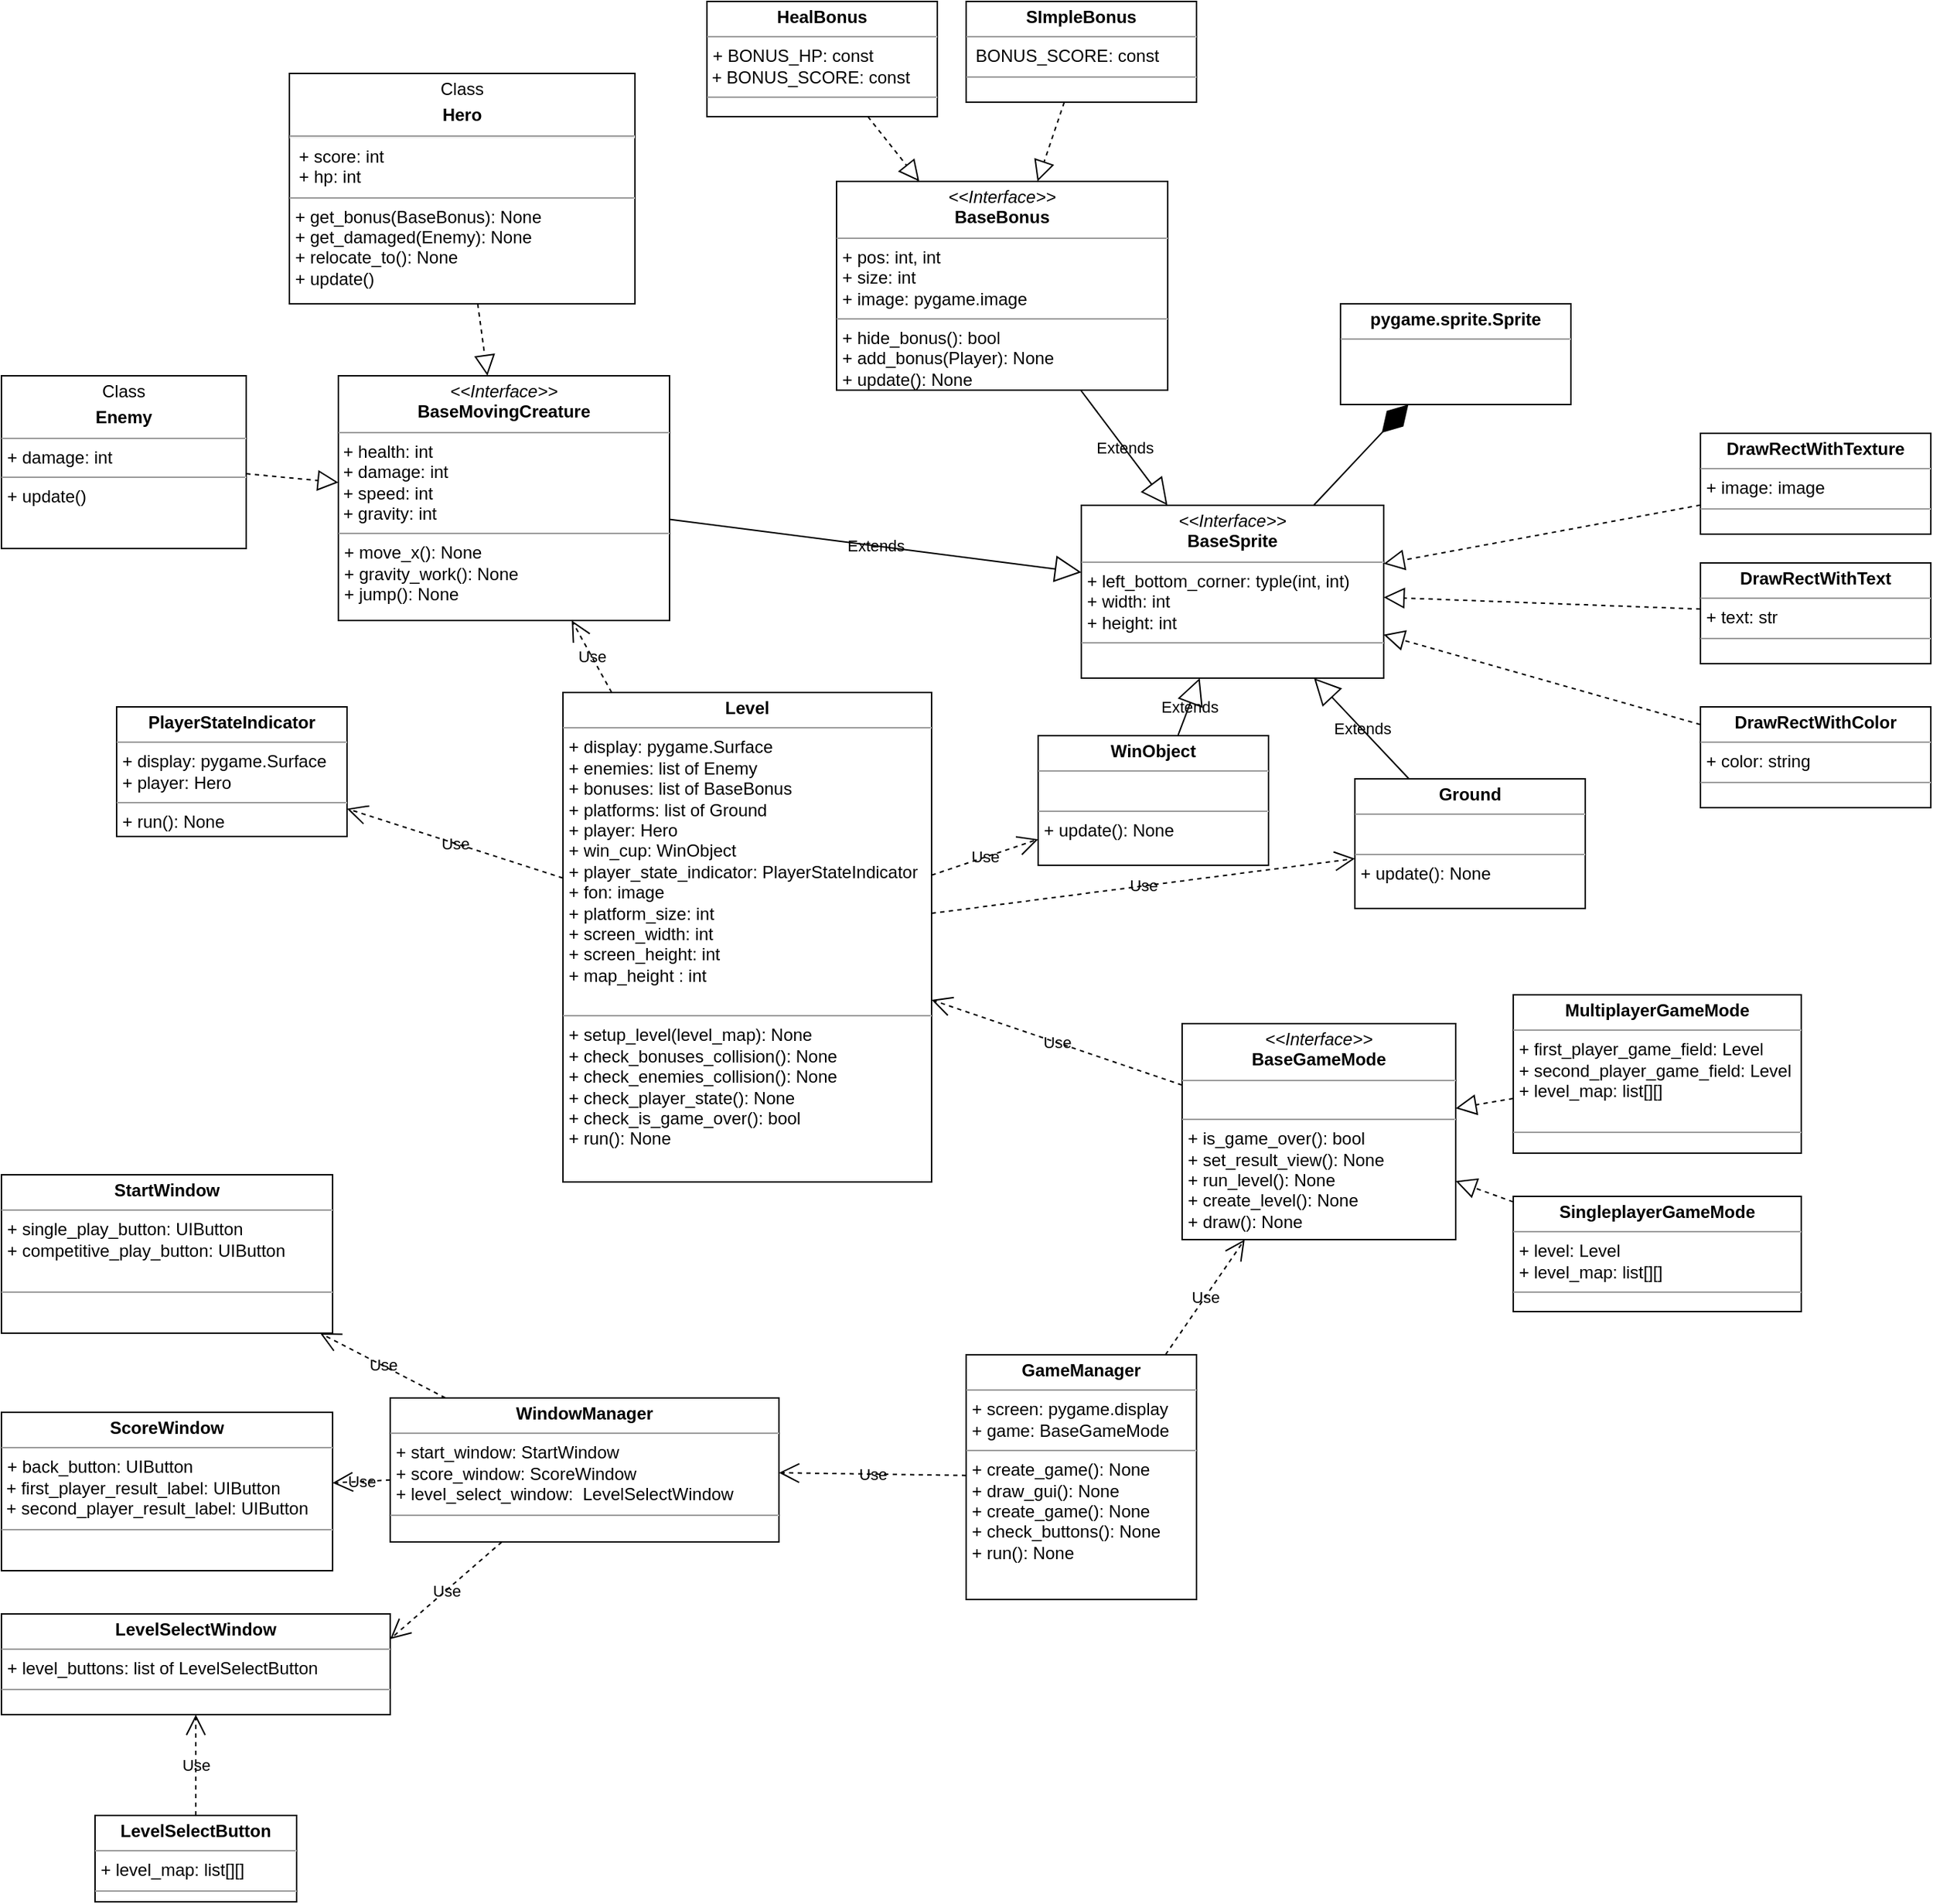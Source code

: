 <mxfile version="20.3.0" type="device"><diagram id="BEcg4Dqych37vIoVjXzP" name="Страница 1"><mxGraphModel dx="1422" dy="865" grid="1" gridSize="10" guides="1" tooltips="1" connect="1" arrows="0" fold="1" page="1" pageScale="1" pageWidth="2339" pageHeight="3300" background="none" math="0" shadow="0"><root><mxCell id="0"/><mxCell id="1" parent="0"/><mxCell id="wYnGXCrtwpQvCaBuDshT-74" value="&lt;p style=&quot;margin:0px;margin-top:4px;text-align:center;&quot;&gt;Class&lt;br&gt;&lt;/p&gt;&lt;p style=&quot;margin:0px;margin-top:4px;text-align:center;&quot;&gt;&lt;b&gt;Hero&lt;/b&gt;&lt;/p&gt;&lt;hr&gt;&amp;nbsp; + score: int&lt;br&gt;&amp;nbsp; + hp: int&lt;br&gt;&lt;hr size=&quot;1&quot;&gt;&lt;p style=&quot;margin:0px;margin-left:4px;&quot;&gt;+ get_bonus(BaseBonus): None&lt;/p&gt;&lt;p style=&quot;margin:0px;margin-left:4px;&quot;&gt;+ get_damaged(Enemy): None&lt;/p&gt;&lt;p style=&quot;margin:0px;margin-left:4px;&quot;&gt;+ relocate_to(): None&lt;/p&gt;&lt;p style=&quot;margin:0px;margin-left:4px;&quot;&gt;+ update()&lt;br&gt;&lt;/p&gt;&lt;p style=&quot;margin:0px;margin-left:4px;&quot;&gt;&lt;br&gt;&lt;/p&gt;" style="verticalAlign=top;align=left;overflow=fill;fontSize=12;fontFamily=Helvetica;html=1;rounded=0;glass=0;sketch=0;shadow=0;labelBackgroundColor=none;fontColor=default;labelBorderColor=none;" parent="1" vertex="1"><mxGeometry x="220" y="190" width="240" height="160" as="geometry"/></mxCell><mxCell id="Lun_87bEUj3zI_l9xQOC-11" value="&lt;p style=&quot;margin:0px;margin-top:4px;text-align:center;&quot;&gt;&lt;i&gt;&amp;lt;&amp;lt;Interface&amp;gt;&amp;gt;&lt;/i&gt;&lt;br&gt;&lt;b&gt;BaseBonus&lt;/b&gt;&lt;/p&gt;&lt;hr size=&quot;1&quot;&gt;&lt;p style=&quot;margin:0px;margin-left:4px;&quot;&gt;&lt;span style=&quot;&quot;&gt;+ pos: int, int&lt;/span&gt;&lt;br&gt;&lt;/p&gt;&lt;p style=&quot;margin:0px;margin-left:4px;&quot;&gt;+ size: int&lt;br&gt;&lt;/p&gt;&lt;p style=&quot;margin:0px;margin-left:4px;&quot;&gt;+ image: pygame.image&lt;/p&gt;&lt;hr size=&quot;1&quot;&gt;&lt;p style=&quot;margin:0px;margin-left:4px;&quot;&gt;+ hide_bonus(): bool&lt;/p&gt;&lt;p style=&quot;margin:0px;margin-left:4px;&quot;&gt;+ add_bonus(Player): None&lt;/p&gt;&lt;p style=&quot;margin:0px;margin-left:4px;&quot;&gt;+ update(): None&lt;/p&gt;&lt;p style=&quot;margin:0px;margin-left:4px;&quot;&gt;&lt;br&gt;&lt;/p&gt;&lt;p style=&quot;margin:0px;margin-left:4px;&quot;&gt;&lt;br&gt;&lt;/p&gt;" style="verticalAlign=top;align=left;overflow=fill;fontSize=12;fontFamily=Helvetica;html=1;labelBackgroundColor=none;fontColor=default;labelBorderColor=none;" parent="1" vertex="1"><mxGeometry x="600" y="265" width="230" height="145" as="geometry"/></mxCell><mxCell id="Lun_87bEUj3zI_l9xQOC-12" value="&lt;p style=&quot;margin:0px;margin-top:4px;text-align:center;&quot;&gt;&lt;b&gt;HealBonus&lt;/b&gt;&lt;/p&gt;&lt;hr size=&quot;1&quot;&gt;&lt;p style=&quot;margin:0px;margin-left:4px;&quot;&gt;+ BONUS_HP: const&lt;/p&gt;&lt;p style=&quot;margin:0px;margin-left:4px;&quot;&gt;&lt;/p&gt;&amp;nbsp;+ BONUS_SCORE: const&lt;hr size=&quot;1&quot;&gt;&lt;p style=&quot;margin:0px;margin-left:4px;&quot;&gt;&lt;br&gt;&lt;/p&gt;" style="verticalAlign=top;align=left;overflow=fill;fontSize=12;fontFamily=Helvetica;html=1;labelBackgroundColor=none;fontColor=default;labelBorderColor=none;" parent="1" vertex="1"><mxGeometry x="510" y="140" width="160" height="80" as="geometry"/></mxCell><mxCell id="Lun_87bEUj3zI_l9xQOC-14" value="&lt;p style=&quot;margin:0px;margin-top:4px;text-align:center;&quot;&gt;&lt;b&gt;SImpleBonus&lt;/b&gt;&lt;/p&gt;&lt;hr size=&quot;1&quot;&gt;&lt;p style=&quot;margin:0px;margin-left:4px;&quot;&gt;&lt;/p&gt;&amp;nbsp; BONUS_SCORE&lt;span style=&quot;&quot;&gt;: const&lt;/span&gt;&lt;br&gt;&lt;hr size=&quot;1&quot;&gt;&lt;p style=&quot;margin:0px;margin-left:4px;&quot;&gt;&lt;br&gt;&lt;/p&gt;" style="verticalAlign=top;align=left;overflow=fill;fontSize=12;fontFamily=Helvetica;html=1;labelBackgroundColor=none;fontColor=default;labelBorderColor=none;" parent="1" vertex="1"><mxGeometry x="690" y="140" width="160" height="70" as="geometry"/></mxCell><mxCell id="Lun_87bEUj3zI_l9xQOC-21" value="" style="endArrow=block;dashed=1;endFill=0;endSize=12;html=1;rounded=0;fontFamily=Helvetica;labelBackgroundColor=none;fontColor=default;labelBorderColor=none;" parent="1" source="Lun_87bEUj3zI_l9xQOC-12" target="Lun_87bEUj3zI_l9xQOC-11" edge="1"><mxGeometry width="160" relative="1" as="geometry"><mxPoint x="530" y="430" as="sourcePoint"/><mxPoint x="690" y="430" as="targetPoint"/></mxGeometry></mxCell><mxCell id="Lun_87bEUj3zI_l9xQOC-22" value="" style="endArrow=block;dashed=1;endFill=0;endSize=12;html=1;rounded=0;fontFamily=Helvetica;labelBackgroundColor=none;fontColor=default;labelBorderColor=none;" parent="1" source="Lun_87bEUj3zI_l9xQOC-14" target="Lun_87bEUj3zI_l9xQOC-11" edge="1"><mxGeometry width="160" relative="1" as="geometry"><mxPoint x="640" y="440" as="sourcePoint"/><mxPoint x="800" y="440" as="targetPoint"/></mxGeometry></mxCell><mxCell id="gNSidLzxC58xSA_cj6A0-5" value="&lt;p style=&quot;margin:0px;margin-top:4px;text-align:center;&quot;&gt;&lt;b&gt;StartWindow&lt;/b&gt;&lt;/p&gt;&lt;hr size=&quot;1&quot;&gt;&lt;p style=&quot;margin:0px;margin-left:4px;&quot;&gt;+&amp;nbsp;&lt;span style=&quot;&quot;&gt;single_play_button&lt;/span&gt;&lt;span style=&quot;&quot;&gt;:&amp;nbsp;&lt;/span&gt;&lt;span style=&quot;&quot;&gt;UIButton&lt;/span&gt;&lt;/p&gt;&lt;p style=&quot;margin:0px;margin-left:4px;&quot;&gt;+ competitive&lt;span style=&quot;&quot;&gt;_play_button&lt;/span&gt;&lt;span style=&quot;&quot;&gt;:&amp;nbsp;&lt;/span&gt;&lt;span style=&quot;&quot;&gt;UIButton&lt;/span&gt;&lt;span style=&quot;&quot;&gt;&lt;br&gt;&lt;/span&gt;&lt;/p&gt;&lt;p style=&quot;margin:0px;margin-left:4px;&quot;&gt;&lt;span style=&quot;&quot;&gt;&lt;br&gt;&lt;/span&gt;&lt;/p&gt;&lt;hr size=&quot;1&quot;&gt;&lt;p style=&quot;margin:0px;margin-left:4px;&quot;&gt;&lt;br&gt;&lt;/p&gt;" style="verticalAlign=top;align=left;overflow=fill;fontSize=12;fontFamily=Helvetica;html=1;labelBackgroundColor=none;fontColor=default;labelBorderColor=none;" parent="1" vertex="1"><mxGeometry x="20" y="955" width="230" height="110" as="geometry"/></mxCell><mxCell id="gNSidLzxC58xSA_cj6A0-7" value="&lt;p style=&quot;margin:0px;margin-top:4px;text-align:center;&quot;&gt;&lt;b&gt;ScoreWindow&lt;/b&gt;&lt;/p&gt;&lt;hr size=&quot;1&quot;&gt;&lt;p style=&quot;margin:0px;margin-left:4px;&quot;&gt;+ back_button:&amp;nbsp;&lt;span style=&quot;&quot;&gt;UIButton&lt;/span&gt;&lt;/p&gt;&amp;nbsp;+&amp;nbsp;&lt;span style=&quot;&quot;&gt;first_player_result_label:&amp;nbsp;&lt;/span&gt;&lt;span style=&quot;&quot;&gt;UIButton&lt;br&gt;&lt;/span&gt;&amp;nbsp;+&amp;nbsp;&lt;span style=&quot;&quot;&gt;second_player_result_label:&amp;nbsp;&lt;/span&gt;&lt;span style=&quot;&quot;&gt;UIButton&lt;/span&gt;&lt;br&gt;&lt;hr size=&quot;1&quot;&gt;&lt;p style=&quot;margin:0px;margin-left:4px;&quot;&gt;&lt;br&gt;&lt;/p&gt;" style="verticalAlign=top;align=left;overflow=fill;fontSize=12;fontFamily=Helvetica;html=1;labelBackgroundColor=none;fontColor=default;labelBorderColor=none;" parent="1" vertex="1"><mxGeometry x="20" y="1120" width="230" height="110" as="geometry"/></mxCell><mxCell id="gNSidLzxC58xSA_cj6A0-9" value="&lt;p style=&quot;margin:0px;margin-top:4px;text-align:center;&quot;&gt;&lt;b&gt;LevelSelectWindow&lt;/b&gt;&lt;/p&gt;&lt;hr size=&quot;1&quot;&gt;&lt;p style=&quot;margin:0px;margin-left:4px;&quot;&gt;+&amp;nbsp;&lt;span style=&quot;&quot;&gt;level_buttons&lt;/span&gt;&lt;span style=&quot;&quot;&gt;: list of&amp;nbsp;&lt;/span&gt;&lt;span style=&quot;&quot;&gt;LevelSelectButton&lt;/span&gt;&lt;/p&gt;&lt;hr size=&quot;1&quot;&gt;&lt;p style=&quot;margin:0px;margin-left:4px;&quot;&gt;&lt;br&gt;&lt;/p&gt;" style="verticalAlign=top;align=left;overflow=fill;fontSize=12;fontFamily=Helvetica;html=1;labelBackgroundColor=none;fontColor=default;labelBorderColor=none;" parent="1" vertex="1"><mxGeometry x="20" y="1260" width="270" height="70" as="geometry"/></mxCell><mxCell id="m50ypcrMpL8Lp5xYev4_-1" value="&lt;p style=&quot;margin:0px;margin-top:4px;text-align:center;&quot;&gt;&lt;i&gt;&amp;lt;&amp;lt;Interface&amp;gt;&amp;gt;&lt;/i&gt;&lt;br&gt;&lt;b&gt;BaseSprite&lt;/b&gt;&lt;/p&gt;&lt;hr size=&quot;1&quot;&gt;&lt;p style=&quot;margin: 0px 0px 0px 4px;&quot;&gt;+ left_bottom_corner: typle(int, int)&lt;/p&gt;&lt;p style=&quot;margin: 0px 0px 0px 4px;&quot;&gt;+ width: int&lt;/p&gt;&lt;p style=&quot;margin: 0px 0px 0px 4px;&quot;&gt;+ height: int&lt;/p&gt;&lt;hr size=&quot;1&quot;&gt;&lt;p style=&quot;margin:0px;margin-left:4px;&quot;&gt;&lt;br&gt;&lt;/p&gt;" style="verticalAlign=top;align=left;overflow=fill;fontSize=12;fontFamily=Helvetica;html=1;labelBackgroundColor=none;fontColor=default;labelBorderColor=none;" parent="1" vertex="1"><mxGeometry x="770" y="490" width="210" height="120" as="geometry"/></mxCell><mxCell id="m50ypcrMpL8Lp5xYev4_-2" value="&lt;p style=&quot;margin:0px;margin-top:4px;text-align:center;&quot;&gt;&lt;span&gt;&lt;b&gt;DrawRectWithTexture&lt;/b&gt;&lt;/span&gt;&lt;/p&gt;&lt;hr size=&quot;1&quot;&gt;&lt;p style=&quot;margin:0px;margin-left:4px;&quot;&gt;+ image: image&lt;/p&gt;&lt;hr size=&quot;1&quot;&gt;&lt;p style=&quot;margin:0px;margin-left:4px;&quot;&gt;&lt;br&gt;&lt;/p&gt;" style="verticalAlign=top;align=left;overflow=fill;fontSize=12;fontFamily=Helvetica;html=1;fontStyle=0;flipH=0;labelBackgroundColor=none;fontColor=default;labelBorderColor=none;" parent="1" vertex="1"><mxGeometry x="1200" y="440" width="160" height="70" as="geometry"/></mxCell><mxCell id="m50ypcrMpL8Lp5xYev4_-4" value="" style="endArrow=block;dashed=1;endFill=0;endSize=12;html=1;rounded=0;fontFamily=Helvetica;labelBackgroundColor=none;fontColor=default;labelBorderColor=none;" parent="1" source="m50ypcrMpL8Lp5xYev4_-2" target="m50ypcrMpL8Lp5xYev4_-1" edge="1"><mxGeometry width="160" relative="1" as="geometry"><mxPoint x="940" y="600" as="sourcePoint"/><mxPoint x="1100" y="600" as="targetPoint"/></mxGeometry></mxCell><mxCell id="m50ypcrMpL8Lp5xYev4_-6" value="&lt;p style=&quot;margin:0px;margin-top:4px;text-align:center;&quot;&gt;&lt;span&gt;&lt;b&gt;DrawRectWithText&lt;/b&gt;&lt;/span&gt;&lt;/p&gt;&lt;hr size=&quot;1&quot;&gt;&lt;p style=&quot;margin:0px;margin-left:4px;&quot;&gt;+ text: str&lt;/p&gt;&lt;hr size=&quot;1&quot;&gt;&lt;p style=&quot;margin:0px;margin-left:4px;&quot;&gt;&lt;br&gt;&lt;/p&gt;" style="verticalAlign=top;align=left;overflow=fill;fontSize=12;fontFamily=Helvetica;html=1;fontStyle=0;flipH=0;labelBackgroundColor=none;fontColor=default;labelBorderColor=none;" parent="1" vertex="1"><mxGeometry x="1200" y="530" width="160" height="70" as="geometry"/></mxCell><mxCell id="m50ypcrMpL8Lp5xYev4_-7" value="" style="endArrow=block;dashed=1;endFill=0;endSize=12;html=1;rounded=0;fontFamily=Helvetica;labelBackgroundColor=none;fontColor=default;labelBorderColor=none;" parent="1" source="m50ypcrMpL8Lp5xYev4_-6" target="m50ypcrMpL8Lp5xYev4_-1" edge="1"><mxGeometry width="160" relative="1" as="geometry"><mxPoint x="1060" y="680" as="sourcePoint"/><mxPoint x="1220" y="680" as="targetPoint"/></mxGeometry></mxCell><mxCell id="-JEqc9fwagNWl49QVHnR-5" value="&lt;p style=&quot;margin:0px;margin-top:4px;text-align:center;&quot;&gt;Class&lt;/p&gt;&lt;p style=&quot;margin:0px;margin-top:4px;text-align:center;&quot;&gt;&lt;b&gt;Enemy&lt;/b&gt;&lt;/p&gt;&lt;hr size=&quot;1&quot;&gt;&lt;p style=&quot;margin:0px;margin-left:4px;&quot;&gt;+ damage: int&lt;/p&gt;&lt;hr size=&quot;1&quot;&gt;&lt;p style=&quot;margin: 0px 0px 0px 4px;&quot;&gt;+ update()&lt;/p&gt;" style="verticalAlign=top;align=left;overflow=fill;fontSize=12;fontFamily=Helvetica;html=1;labelBackgroundColor=none;fontColor=default;labelBorderColor=none;" parent="1" vertex="1"><mxGeometry x="20" y="400" width="170" height="120" as="geometry"/></mxCell><mxCell id="-JEqc9fwagNWl49QVHnR-7" value="&lt;p style=&quot;margin:0px;margin-top:4px;text-align:center;&quot;&gt;&lt;i&gt;&amp;lt;&amp;lt;Interface&amp;gt;&amp;gt;&lt;/i&gt;&lt;br&gt;&lt;b&gt;BaseMovingCreature&lt;/b&gt;&lt;/p&gt;&lt;hr size=&quot;1&quot;&gt;&lt;p style=&quot;margin:0px;margin-left:4px;&quot;&gt;&lt;/p&gt;&amp;nbsp;+ health: int&lt;br&gt;&amp;nbsp;+ damage: int&lt;br&gt;&amp;nbsp;+ speed: int&lt;br&gt;&amp;nbsp;+ gravity: int&lt;br&gt;&lt;hr size=&quot;1&quot;&gt;&lt;p style=&quot;margin: 0px 0px 0px 4px;&quot;&gt;+ move_x(): None&lt;br&gt;+ gravity_work(): None&lt;/p&gt;&lt;p style=&quot;margin: 0px 0px 0px 4px;&quot;&gt;+ jump(): None&lt;/p&gt;" style="verticalAlign=top;align=left;overflow=fill;fontSize=12;fontFamily=Helvetica;html=1;labelBackgroundColor=none;fontColor=default;labelBorderColor=none;" parent="1" vertex="1"><mxGeometry x="254" y="400" width="230" height="170" as="geometry"/></mxCell><mxCell id="-JEqc9fwagNWl49QVHnR-8" value="" style="endArrow=block;dashed=1;endFill=0;endSize=12;html=1;rounded=0;fontFamily=Helvetica;labelBackgroundColor=none;fontColor=default;labelBorderColor=none;" parent="1" source="wYnGXCrtwpQvCaBuDshT-74" target="-JEqc9fwagNWl49QVHnR-7" edge="1"><mxGeometry width="160" relative="1" as="geometry"><mxPoint x="500" y="680" as="sourcePoint"/><mxPoint x="660" y="680" as="targetPoint"/></mxGeometry></mxCell><mxCell id="-JEqc9fwagNWl49QVHnR-9" value="" style="endArrow=block;dashed=1;endFill=0;endSize=12;html=1;rounded=0;fontFamily=Helvetica;labelBackgroundColor=none;fontColor=default;labelBorderColor=none;" parent="1" source="-JEqc9fwagNWl49QVHnR-5" target="-JEqc9fwagNWl49QVHnR-7" edge="1"><mxGeometry width="160" relative="1" as="geometry"><mxPoint x="500" y="680" as="sourcePoint"/><mxPoint x="660" y="680" as="targetPoint"/></mxGeometry></mxCell><mxCell id="-JEqc9fwagNWl49QVHnR-24" value="&lt;p style=&quot;margin:0px;margin-top:4px;text-align:center;&quot;&gt;&lt;b&gt;Level&lt;/b&gt;&lt;/p&gt;&lt;hr size=&quot;1&quot;&gt;&lt;p style=&quot;margin:0px;margin-left:4px;&quot;&gt;+ display:&amp;nbsp;&lt;span style=&quot;&quot;&gt;pygame.Surface&lt;/span&gt;&lt;/p&gt;&lt;p style=&quot;margin:0px;margin-left:4px;&quot;&gt;&lt;span style=&quot;&quot;&gt;+ enemies: list of Enemy&lt;/span&gt;&lt;/p&gt;&lt;p style=&quot;margin:0px;margin-left:4px;&quot;&gt;&lt;span style=&quot;&quot;&gt;+ bonuses: list of BaseBonus&lt;/span&gt;&lt;/p&gt;&lt;p style=&quot;margin:0px;margin-left:4px;&quot;&gt;+ platforms: list of Ground&lt;/p&gt;&lt;p style=&quot;margin:0px;margin-left:4px;&quot;&gt;+ player: Hero&lt;/p&gt;&lt;p style=&quot;margin:0px;margin-left:4px;&quot;&gt;+ win_cup: WinObject&lt;/p&gt;&lt;p style=&quot;margin:0px;margin-left:4px;&quot;&gt;+ player_state_indicator: PlayerStateIndicator&lt;/p&gt;&lt;p style=&quot;margin:0px;margin-left:4px;&quot;&gt;+ fon: image&lt;/p&gt;&lt;p style=&quot;margin:0px;margin-left:4px;&quot;&gt;&lt;span style=&quot;&quot;&gt;+&amp;nbsp;&lt;/span&gt;&lt;span style=&quot;&quot;&gt;platform_size: int&lt;/span&gt;&lt;/p&gt;&lt;p style=&quot;margin:0px;margin-left:4px;&quot;&gt;&lt;span style=&quot;&quot;&gt;+ screen_width: int&lt;/span&gt;&lt;/p&gt;&lt;p style=&quot;margin:0px;margin-left:4px;&quot;&gt;&lt;span style=&quot;&quot;&gt;+ screen_height: int&lt;/span&gt;&lt;/p&gt;&lt;p style=&quot;margin:0px;margin-left:4px;&quot;&gt;&lt;span style=&quot;&quot;&gt;+ map_height : int&lt;/span&gt;&lt;/p&gt;&lt;br&gt;&lt;hr size=&quot;1&quot;&gt;&lt;p style=&quot;margin:0px;margin-left:4px;&quot;&gt;+ setup_level(level_map): None&lt;/p&gt;&lt;p style=&quot;margin:0px;margin-left:4px;&quot;&gt;+&amp;nbsp;&lt;span style=&quot;&quot;&gt;check_bonuses_collision(): None&lt;/span&gt;&lt;/p&gt;&lt;p style=&quot;margin:0px;margin-left:4px;&quot;&gt;+&amp;nbsp;&lt;span style=&quot;&quot;&gt;check_enemies_collision(): None&lt;/span&gt;&lt;span style=&quot;&quot;&gt;&lt;br&gt;&lt;/span&gt;&lt;/p&gt;&lt;p style=&quot;margin:0px;margin-left:4px;&quot;&gt;+&amp;nbsp;&lt;span style=&quot;&quot;&gt;check_player_state(): None&lt;/span&gt;&lt;span style=&quot;&quot;&gt;&lt;br&gt;&lt;/span&gt;&lt;/p&gt;&lt;p style=&quot;margin:0px;margin-left:4px;&quot;&gt;+&amp;nbsp;&lt;span style=&quot;&quot;&gt;check_is_game_over(): bool&lt;/span&gt;&lt;span style=&quot;&quot;&gt;&lt;br&gt;&lt;/span&gt;&lt;/p&gt;&lt;p style=&quot;margin:0px;margin-left:4px;&quot;&gt;&lt;span style=&quot;&quot;&gt;+ run(): None&lt;/span&gt;&lt;/p&gt;&lt;p style=&quot;margin:0px;margin-left:4px;&quot;&gt;&lt;span style=&quot;&quot;&gt;&lt;br&gt;&lt;/span&gt;&lt;/p&gt;" style="verticalAlign=top;align=left;overflow=fill;fontSize=12;fontFamily=Helvetica;html=1;labelBackgroundColor=none;fontColor=default;labelBorderColor=none;" parent="1" vertex="1"><mxGeometry x="410" y="620" width="256" height="340" as="geometry"/></mxCell><mxCell id="-JEqc9fwagNWl49QVHnR-25" value="&lt;p style=&quot;margin:0px;margin-top:4px;text-align:center;&quot;&gt;&lt;span style=&quot;text-align: left;&quot;&gt;&lt;b&gt;Ground&lt;/b&gt;&lt;/span&gt;&lt;br&gt;&lt;/p&gt;&lt;hr size=&quot;1&quot;&gt;&lt;p style=&quot;margin:0px;margin-left:4px;&quot;&gt;&lt;br&gt;&lt;/p&gt;&lt;hr size=&quot;1&quot;&gt;&lt;p style=&quot;margin:0px;margin-left:4px;&quot;&gt;+ update(): None&lt;/p&gt;" style="verticalAlign=top;align=left;overflow=fill;fontSize=12;fontFamily=Helvetica;html=1;labelBackgroundColor=none;fontColor=default;labelBorderColor=none;" parent="1" vertex="1"><mxGeometry x="960" y="680" width="160" height="90" as="geometry"/></mxCell><mxCell id="BzJUDT5xK5l-5qBpppXz-1" value="&lt;p style=&quot;margin:0px;margin-top:4px;text-align:center;&quot;&gt;&lt;span&gt;&lt;b&gt;DrawRectWithColor&lt;/b&gt;&lt;/span&gt;&lt;/p&gt;&lt;hr size=&quot;1&quot;&gt;&lt;p style=&quot;margin:0px;margin-left:4px;&quot;&gt;+ color: string&lt;/p&gt;&lt;hr size=&quot;1&quot;&gt;&lt;p style=&quot;margin:0px;margin-left:4px;&quot;&gt;&lt;br&gt;&lt;/p&gt;" style="verticalAlign=top;align=left;overflow=fill;fontSize=12;fontFamily=Helvetica;html=1;fontStyle=0;flipH=0;labelBackgroundColor=none;fontColor=default;labelBorderColor=none;" parent="1" vertex="1"><mxGeometry x="1200" y="630" width="160" height="70" as="geometry"/></mxCell><mxCell id="BzJUDT5xK5l-5qBpppXz-6" value="" style="endArrow=block;dashed=1;endFill=0;endSize=12;html=1;rounded=0;fontFamily=Helvetica;labelBackgroundColor=none;fontColor=default;labelBorderColor=none;" parent="1" source="BzJUDT5xK5l-5qBpppXz-1" target="m50ypcrMpL8Lp5xYev4_-1" edge="1"><mxGeometry width="160" relative="1" as="geometry"><mxPoint x="1090" y="610" as="sourcePoint"/><mxPoint x="1250" y="610" as="targetPoint"/></mxGeometry></mxCell><mxCell id="BzJUDT5xK5l-5qBpppXz-8" value="&lt;p style=&quot;margin:0px;margin-top:4px;text-align:center;&quot;&gt;&lt;b&gt;pygame.sprite.Sprite&lt;/b&gt;&lt;/p&gt;&lt;hr size=&quot;1&quot;&gt;&lt;p style=&quot;margin:0px;margin-left:4px;&quot;&gt;&lt;/p&gt;&lt;p style=&quot;margin:0px;margin-left:4px;&quot;&gt;&lt;br&gt;&lt;/p&gt;" style="verticalAlign=top;align=left;overflow=fill;fontSize=12;fontFamily=Helvetica;html=1;labelBackgroundColor=none;fontColor=default;labelBorderColor=none;" parent="1" vertex="1"><mxGeometry x="950" y="350" width="160" height="70" as="geometry"/></mxCell><mxCell id="BzJUDT5xK5l-5qBpppXz-13" value="Extends" style="endArrow=block;endSize=16;endFill=0;html=1;rounded=0;fontFamily=Helvetica;labelBackgroundColor=none;fontColor=default;labelBorderColor=none;" parent="1" source="-JEqc9fwagNWl49QVHnR-25" target="m50ypcrMpL8Lp5xYev4_-1" edge="1"><mxGeometry width="160" relative="1" as="geometry"><mxPoint x="830" y="680" as="sourcePoint"/><mxPoint x="990" y="680" as="targetPoint"/></mxGeometry></mxCell><mxCell id="BzJUDT5xK5l-5qBpppXz-14" value="&lt;p style=&quot;margin:0px;margin-top:4px;text-align:center;&quot;&gt;&lt;b&gt;WinObject&lt;/b&gt;&lt;/p&gt;&lt;hr size=&quot;1&quot;&gt;&lt;p style=&quot;margin:0px;margin-left:4px;&quot;&gt;&lt;br&gt;&lt;/p&gt;&lt;hr size=&quot;1&quot;&gt;&lt;p style=&quot;margin:0px;margin-left:4px;&quot;&gt;+ update(): None&lt;br&gt;&lt;/p&gt;" style="verticalAlign=top;align=left;overflow=fill;fontSize=12;fontFamily=Helvetica;html=1;labelBackgroundColor=none;fontColor=default;labelBorderColor=none;" parent="1" vertex="1"><mxGeometry x="740" y="650" width="160" height="90" as="geometry"/></mxCell><mxCell id="BzJUDT5xK5l-5qBpppXz-15" value="Extends" style="endArrow=block;endSize=16;endFill=0;html=1;rounded=0;fontFamily=Helvetica;labelBackgroundColor=none;fontColor=default;labelBorderColor=none;" parent="1" source="BzJUDT5xK5l-5qBpppXz-14" target="m50ypcrMpL8Lp5xYev4_-1" edge="1"><mxGeometry width="160" relative="1" as="geometry"><mxPoint x="590" y="700" as="sourcePoint"/><mxPoint x="750" y="700" as="targetPoint"/></mxGeometry></mxCell><mxCell id="BzJUDT5xK5l-5qBpppXz-16" value="Extends" style="endArrow=block;endSize=16;endFill=0;html=1;rounded=0;fontFamily=Helvetica;labelBackgroundColor=none;fontColor=default;labelBorderColor=none;" parent="1" source="-JEqc9fwagNWl49QVHnR-7" target="m50ypcrMpL8Lp5xYev4_-1" edge="1"><mxGeometry width="160" relative="1" as="geometry"><mxPoint x="750" y="610" as="sourcePoint"/><mxPoint x="910" y="610" as="targetPoint"/></mxGeometry></mxCell><mxCell id="BzJUDT5xK5l-5qBpppXz-17" value="Extends" style="endArrow=block;endSize=16;endFill=0;html=1;rounded=0;fontFamily=Helvetica;labelBackgroundColor=none;fontColor=default;labelBorderColor=none;" parent="1" source="Lun_87bEUj3zI_l9xQOC-11" target="m50ypcrMpL8Lp5xYev4_-1" edge="1"><mxGeometry width="160" relative="1" as="geometry"><mxPoint x="750" y="610" as="sourcePoint"/><mxPoint x="910" y="610" as="targetPoint"/></mxGeometry></mxCell><mxCell id="BzJUDT5xK5l-5qBpppXz-19" value="" style="endArrow=diamondThin;endFill=1;endSize=24;html=1;rounded=0;fontFamily=Helvetica;labelBackgroundColor=none;fontColor=default;labelBorderColor=none;" parent="1" source="m50ypcrMpL8Lp5xYev4_-1" target="BzJUDT5xK5l-5qBpppXz-8" edge="1"><mxGeometry width="160" relative="1" as="geometry"><mxPoint x="1100" y="280" as="sourcePoint"/><mxPoint x="1260" y="280" as="targetPoint"/></mxGeometry></mxCell><mxCell id="BzJUDT5xK5l-5qBpppXz-20" value="Use" style="endArrow=open;endSize=12;dashed=1;html=1;rounded=0;fontFamily=Helvetica;fontColor=default;labelBackgroundColor=none;labelBorderColor=none;" parent="1" source="-JEqc9fwagNWl49QVHnR-24" target="-JEqc9fwagNWl49QVHnR-7" edge="1"><mxGeometry width="160" relative="1" as="geometry"><mxPoint x="500" y="730" as="sourcePoint"/><mxPoint x="660" y="730" as="targetPoint"/></mxGeometry></mxCell><mxCell id="BzJUDT5xK5l-5qBpppXz-21" value="Use" style="endArrow=open;endSize=12;dashed=1;html=1;rounded=0;fontFamily=Helvetica;fontColor=default;labelBackgroundColor=none;labelBorderColor=none;" parent="1" source="-JEqc9fwagNWl49QVHnR-24" target="BzJUDT5xK5l-5qBpppXz-14" edge="1"><mxGeometry width="160" relative="1" as="geometry"><mxPoint x="530" y="760" as="sourcePoint"/><mxPoint x="690" y="760" as="targetPoint"/></mxGeometry></mxCell><mxCell id="BzJUDT5xK5l-5qBpppXz-22" value="Use" style="endArrow=open;endSize=12;dashed=1;html=1;rounded=0;fontFamily=Helvetica;fontColor=default;labelBackgroundColor=none;labelBorderColor=none;" parent="1" source="-JEqc9fwagNWl49QVHnR-24" target="-JEqc9fwagNWl49QVHnR-25" edge="1"><mxGeometry width="160" relative="1" as="geometry"><mxPoint x="750" y="780" as="sourcePoint"/><mxPoint x="910" y="780" as="targetPoint"/></mxGeometry></mxCell><mxCell id="BzJUDT5xK5l-5qBpppXz-24" value="&lt;p style=&quot;margin:0px;margin-top:4px;text-align:center;&quot;&gt;&lt;i&gt;&amp;lt;&amp;lt;Interface&amp;gt;&amp;gt;&lt;/i&gt;&lt;br&gt;&lt;b&gt;BaseGameMode&lt;/b&gt;&lt;/p&gt;&lt;hr size=&quot;1&quot;&gt;&lt;p style=&quot;margin:0px;margin-left:4px;&quot;&gt;&lt;br&gt;&lt;/p&gt;&lt;hr size=&quot;1&quot;&gt;&lt;p style=&quot;margin:0px;margin-left:4px;&quot;&gt;+ is_game_over(): bool&lt;/p&gt;&lt;p style=&quot;margin:0px;margin-left:4px;&quot;&gt;+&amp;nbsp;&lt;span style=&quot;&quot;&gt;&lt;font style=&quot;&quot;&gt;set_result_view(): None&lt;/font&gt;&lt;/span&gt;&lt;/p&gt;&lt;p style=&quot;margin:0px;margin-left:4px;&quot;&gt;&lt;span style=&quot;&quot;&gt;&lt;font style=&quot;&quot;&gt;+ run_level(): None&lt;/font&gt;&lt;/span&gt;&lt;/p&gt;&lt;p style=&quot;margin:0px;margin-left:4px;&quot;&gt;&lt;span style=&quot;&quot;&gt;&lt;font style=&quot;&quot;&gt;+ create_level(): None&lt;/font&gt;&lt;/span&gt;&lt;/p&gt;&lt;p style=&quot;margin:0px;margin-left:4px;&quot;&gt;&lt;span style=&quot;&quot;&gt;&lt;font style=&quot;&quot;&gt;+ draw(): None&lt;/font&gt;&lt;/span&gt;&lt;/p&gt;" style="verticalAlign=top;align=left;overflow=fill;fontSize=12;fontFamily=Helvetica;html=1;fontColor=default;labelBackgroundColor=none;labelBorderColor=none;" parent="1" vertex="1"><mxGeometry x="840" y="850" width="190" height="150" as="geometry"/></mxCell><mxCell id="BzJUDT5xK5l-5qBpppXz-26" value="&lt;p style=&quot;margin:0px;margin-top:4px;text-align:center;&quot;&gt;&lt;b&gt;SingleplayerGameMode&lt;/b&gt;&lt;/p&gt;&lt;hr size=&quot;1&quot;&gt;&lt;p style=&quot;margin:0px;margin-left:4px;&quot;&gt;+ level: Level&lt;/p&gt;&lt;p style=&quot;margin:0px;margin-left:4px;&quot;&gt;+ level_map: list[][]&lt;/p&gt;&lt;hr size=&quot;1&quot;&gt;&lt;p style=&quot;margin:0px;margin-left:4px;&quot;&gt;&lt;br&gt;&lt;/p&gt;" style="verticalAlign=top;align=left;overflow=fill;fontSize=12;fontFamily=Helvetica;html=1;fontColor=default;labelBackgroundColor=none;labelBorderColor=none;" parent="1" vertex="1"><mxGeometry x="1070" y="970" width="200" height="80" as="geometry"/></mxCell><mxCell id="BzJUDT5xK5l-5qBpppXz-27" value="&lt;p style=&quot;margin:0px;margin-top:4px;text-align:center;&quot;&gt;&lt;b&gt;MultiplayerGameMode&lt;/b&gt;&lt;/p&gt;&lt;hr size=&quot;1&quot;&gt;&lt;p style=&quot;margin:0px;margin-left:4px;&quot;&gt;+&amp;nbsp;&lt;span style=&quot;&quot;&gt;first_player_game_field&lt;/span&gt;&lt;span style=&quot;&quot;&gt;: Level&lt;/span&gt;&lt;/p&gt;&lt;p style=&quot;margin:0px;margin-left:4px;&quot;&gt;+&amp;nbsp;&lt;span style=&quot;&quot;&gt;second_player_game_field&lt;/span&gt;&lt;span style=&quot;&quot;&gt;: Level&lt;/span&gt;&lt;/p&gt;&lt;p style=&quot;margin:0px;margin-left:4px;&quot;&gt;+ level_map: list[][]&lt;/p&gt;&lt;p style=&quot;margin:0px;margin-left:4px;&quot;&gt;&lt;br&gt;&lt;/p&gt;&lt;hr size=&quot;1&quot;&gt;&lt;p style=&quot;margin:0px;margin-left:4px;&quot;&gt;&lt;br&gt;&lt;/p&gt;" style="verticalAlign=top;align=left;overflow=fill;fontSize=12;fontFamily=Helvetica;html=1;fontColor=default;labelBackgroundColor=none;labelBorderColor=none;" parent="1" vertex="1"><mxGeometry x="1070" y="830" width="200" height="110" as="geometry"/></mxCell><mxCell id="BzJUDT5xK5l-5qBpppXz-28" value="" style="endArrow=block;dashed=1;endFill=0;endSize=12;html=1;rounded=0;fontFamily=Helvetica;fontColor=default;labelBackgroundColor=none;labelBorderColor=none;" parent="1" source="BzJUDT5xK5l-5qBpppXz-26" target="BzJUDT5xK5l-5qBpppXz-24" edge="1"><mxGeometry width="160" relative="1" as="geometry"><mxPoint x="1230" y="930" as="sourcePoint"/><mxPoint x="1390" y="930" as="targetPoint"/></mxGeometry></mxCell><mxCell id="BzJUDT5xK5l-5qBpppXz-30" value="" style="endArrow=block;dashed=1;endFill=0;endSize=12;html=1;rounded=0;fontFamily=Helvetica;fontColor=default;labelBackgroundColor=none;labelBorderColor=none;" parent="1" source="BzJUDT5xK5l-5qBpppXz-27" target="BzJUDT5xK5l-5qBpppXz-24" edge="1"><mxGeometry width="160" relative="1" as="geometry"><mxPoint x="840" y="1060" as="sourcePoint"/><mxPoint x="1000" y="1060" as="targetPoint"/></mxGeometry></mxCell><mxCell id="BzJUDT5xK5l-5qBpppXz-31" value="Use" style="endArrow=open;endSize=12;dashed=1;html=1;rounded=0;fontFamily=Helvetica;fontColor=default;labelBackgroundColor=none;labelBorderColor=none;" parent="1" source="BzJUDT5xK5l-5qBpppXz-24" target="-JEqc9fwagNWl49QVHnR-24" edge="1"><mxGeometry width="160" relative="1" as="geometry"><mxPoint x="870" y="990" as="sourcePoint"/><mxPoint x="1030" y="990" as="targetPoint"/></mxGeometry></mxCell><mxCell id="BzJUDT5xK5l-5qBpppXz-32" value="&lt;p style=&quot;margin:0px;margin-top:4px;text-align:center;&quot;&gt;&lt;b&gt;GameManager&lt;/b&gt;&lt;/p&gt;&lt;hr size=&quot;1&quot;&gt;&lt;p style=&quot;margin:0px;margin-left:4px;&quot;&gt;+ screen: pygame.display&lt;/p&gt;&lt;p style=&quot;margin:0px;margin-left:4px;&quot;&gt;+ game: BaseGameMode&lt;/p&gt;&lt;hr size=&quot;1&quot;&gt;&lt;p style=&quot;margin:0px;margin-left:4px;&quot;&gt;+ create_game(): None&lt;/p&gt;&lt;p style=&quot;margin:0px;margin-left:4px;&quot;&gt;+ draw_gui(): None&lt;br&gt;&lt;/p&gt;&lt;p style=&quot;margin:0px;margin-left:4px;&quot;&gt;+ create_game(): None&lt;br&gt;&lt;/p&gt;&lt;p style=&quot;margin:0px;margin-left:4px;&quot;&gt;+ check_buttons(): None&lt;/p&gt;&lt;p style=&quot;margin:0px;margin-left:4px;&quot;&gt;+ run(): None&lt;/p&gt;" style="verticalAlign=top;align=left;overflow=fill;fontSize=12;fontFamily=Helvetica;html=1;fontColor=default;labelBackgroundColor=none;labelBorderColor=none;" parent="1" vertex="1"><mxGeometry x="690" y="1080" width="160" height="170" as="geometry"/></mxCell><mxCell id="BzJUDT5xK5l-5qBpppXz-34" value="Use" style="endArrow=open;endSize=12;dashed=1;html=1;rounded=0;fontFamily=Helvetica;fontColor=default;labelBackgroundColor=none;labelBorderColor=none;" parent="1" source="BzJUDT5xK5l-5qBpppXz-32" target="BzJUDT5xK5l-5qBpppXz-24" edge="1"><mxGeometry width="160" relative="1" as="geometry"><mxPoint x="640" y="1060" as="sourcePoint"/><mxPoint x="800" y="1060" as="targetPoint"/></mxGeometry></mxCell><mxCell id="BzJUDT5xK5l-5qBpppXz-35" value="&lt;p style=&quot;margin:0px;margin-top:4px;text-align:center;&quot;&gt;&lt;span style=&quot;text-align: left;&quot;&gt;&lt;b&gt;PlayerStateIndicator&lt;/b&gt;&lt;/span&gt;&lt;br&gt;&lt;/p&gt;&lt;hr size=&quot;1&quot;&gt;&lt;p style=&quot;margin:0px;margin-left:4px;&quot;&gt;+ display: pygame.Surface&lt;/p&gt;&lt;p style=&quot;margin:0px;margin-left:4px;&quot;&gt;+ player: Hero&lt;/p&gt;&lt;hr size=&quot;1&quot;&gt;&lt;p style=&quot;margin:0px;margin-left:4px;&quot;&gt;+ run(): None&lt;/p&gt;" style="verticalAlign=top;align=left;overflow=fill;fontSize=12;fontFamily=Helvetica;html=1;fontColor=default;labelBackgroundColor=none;labelBorderColor=none;" parent="1" vertex="1"><mxGeometry x="100" y="630" width="160" height="90" as="geometry"/></mxCell><mxCell id="BzJUDT5xK5l-5qBpppXz-36" value="Use" style="endArrow=open;endSize=12;dashed=1;html=1;rounded=0;fontFamily=Helvetica;fontColor=default;labelBackgroundColor=none;labelBorderColor=none;" parent="1" source="-JEqc9fwagNWl49QVHnR-24" target="BzJUDT5xK5l-5qBpppXz-35" edge="1"><mxGeometry width="160" relative="1" as="geometry"><mxPoint x="124" y="819" as="sourcePoint"/><mxPoint x="284" y="819" as="targetPoint"/></mxGeometry></mxCell><mxCell id="BzJUDT5xK5l-5qBpppXz-38" value="&lt;p style=&quot;margin:0px;margin-top:4px;text-align:center;&quot;&gt;&lt;span style=&quot;text-align: left;&quot;&gt;&lt;b style=&quot;&quot;&gt;&lt;font&gt;LevelSelectButton&lt;/font&gt;&lt;/b&gt;&lt;/span&gt;&lt;/p&gt;&lt;hr size=&quot;1&quot;&gt;&lt;p style=&quot;margin:0px;margin-left:4px;&quot;&gt;+ level_map: list[][]&lt;/p&gt;&lt;hr size=&quot;1&quot;&gt;&lt;p style=&quot;margin:0px;margin-left:4px;&quot;&gt;&lt;br&gt;&lt;/p&gt;" style="verticalAlign=top;align=left;overflow=fill;fontSize=12;fontFamily=Helvetica;html=1;fontColor=default;labelBackgroundColor=none;labelBorderColor=none;" parent="1" vertex="1"><mxGeometry x="85" y="1400" width="140" height="60" as="geometry"/></mxCell><mxCell id="BzJUDT5xK5l-5qBpppXz-39" value="Use" style="endArrow=open;endSize=12;dashed=1;html=1;rounded=0;fontFamily=Helvetica;fontColor=default;labelBackgroundColor=none;labelBorderColor=none;" parent="1" source="BzJUDT5xK5l-5qBpppXz-38" target="gNSidLzxC58xSA_cj6A0-9" edge="1"><mxGeometry width="160" relative="1" as="geometry"><mxPoint x="151" y="1300" as="sourcePoint"/><mxPoint x="311" y="1300" as="targetPoint"/></mxGeometry></mxCell><mxCell id="BzJUDT5xK5l-5qBpppXz-43" value="&lt;p style=&quot;margin:0px;margin-top:4px;text-align:center;&quot;&gt;&lt;b&gt;WindowManager&lt;/b&gt;&lt;/p&gt;&lt;hr size=&quot;1&quot;&gt;&lt;p style=&quot;margin:0px;margin-left:4px;&quot;&gt;+ start_window: StartWindow&lt;/p&gt;&lt;p style=&quot;margin:0px;margin-left:4px;&quot;&gt;+ score_window: ScoreWindow&lt;/p&gt;&lt;p style=&quot;margin:0px;margin-left:4px;&quot;&gt;&lt;span style=&quot;&quot;&gt;+ level_select_window:&amp;nbsp;&amp;nbsp;&lt;/span&gt;&lt;span style=&quot;text-align: center;&quot;&gt;LevelSelectWindow&lt;/span&gt;&lt;br&gt;&lt;/p&gt;&lt;hr size=&quot;1&quot;&gt;&lt;p style=&quot;margin:0px;margin-left:4px;&quot;&gt;&lt;br&gt;&lt;/p&gt;" style="verticalAlign=top;align=left;overflow=fill;fontSize=12;fontFamily=Helvetica;html=1;fontColor=default;labelBackgroundColor=none;labelBorderColor=none;" parent="1" vertex="1"><mxGeometry x="290" y="1110" width="270" height="100" as="geometry"/></mxCell><mxCell id="BzJUDT5xK5l-5qBpppXz-45" value="Use" style="endArrow=open;endSize=12;dashed=1;html=1;rounded=0;fontFamily=Helvetica;fontColor=default;labelBackgroundColor=none;labelBorderColor=none;" parent="1" source="BzJUDT5xK5l-5qBpppXz-43" target="gNSidLzxC58xSA_cj6A0-5" edge="1"><mxGeometry width="160" relative="1" as="geometry"><mxPoint x="470" y="1240" as="sourcePoint"/><mxPoint x="630" y="1240" as="targetPoint"/></mxGeometry></mxCell><mxCell id="BzJUDT5xK5l-5qBpppXz-46" value="Use" style="endArrow=open;endSize=12;dashed=1;html=1;rounded=0;fontFamily=Helvetica;fontColor=default;labelBackgroundColor=none;labelBorderColor=none;" parent="1" source="BzJUDT5xK5l-5qBpppXz-43" target="gNSidLzxC58xSA_cj6A0-7" edge="1"><mxGeometry width="160" relative="1" as="geometry"><mxPoint x="470" y="1240" as="sourcePoint"/><mxPoint x="630" y="1240" as="targetPoint"/></mxGeometry></mxCell><mxCell id="BzJUDT5xK5l-5qBpppXz-47" value="Use" style="endArrow=open;endSize=12;dashed=1;html=1;rounded=0;fontFamily=Helvetica;fontColor=default;entryX=1;entryY=0.25;entryDx=0;entryDy=0;labelBackgroundColor=none;labelBorderColor=none;" parent="1" source="BzJUDT5xK5l-5qBpppXz-43" target="gNSidLzxC58xSA_cj6A0-9" edge="1"><mxGeometry width="160" relative="1" as="geometry"><mxPoint x="470" y="1240" as="sourcePoint"/><mxPoint x="630" y="1240" as="targetPoint"/></mxGeometry></mxCell><mxCell id="BzJUDT5xK5l-5qBpppXz-49" value="Use" style="endArrow=open;endSize=12;dashed=1;html=1;rounded=0;fontFamily=Helvetica;fontColor=default;labelBackgroundColor=none;labelBorderColor=none;" parent="1" source="BzJUDT5xK5l-5qBpppXz-32" target="BzJUDT5xK5l-5qBpppXz-43" edge="1"><mxGeometry width="160" relative="1" as="geometry"><mxPoint x="470" y="1200" as="sourcePoint"/><mxPoint x="630" y="1200" as="targetPoint"/></mxGeometry></mxCell></root></mxGraphModel></diagram></mxfile>